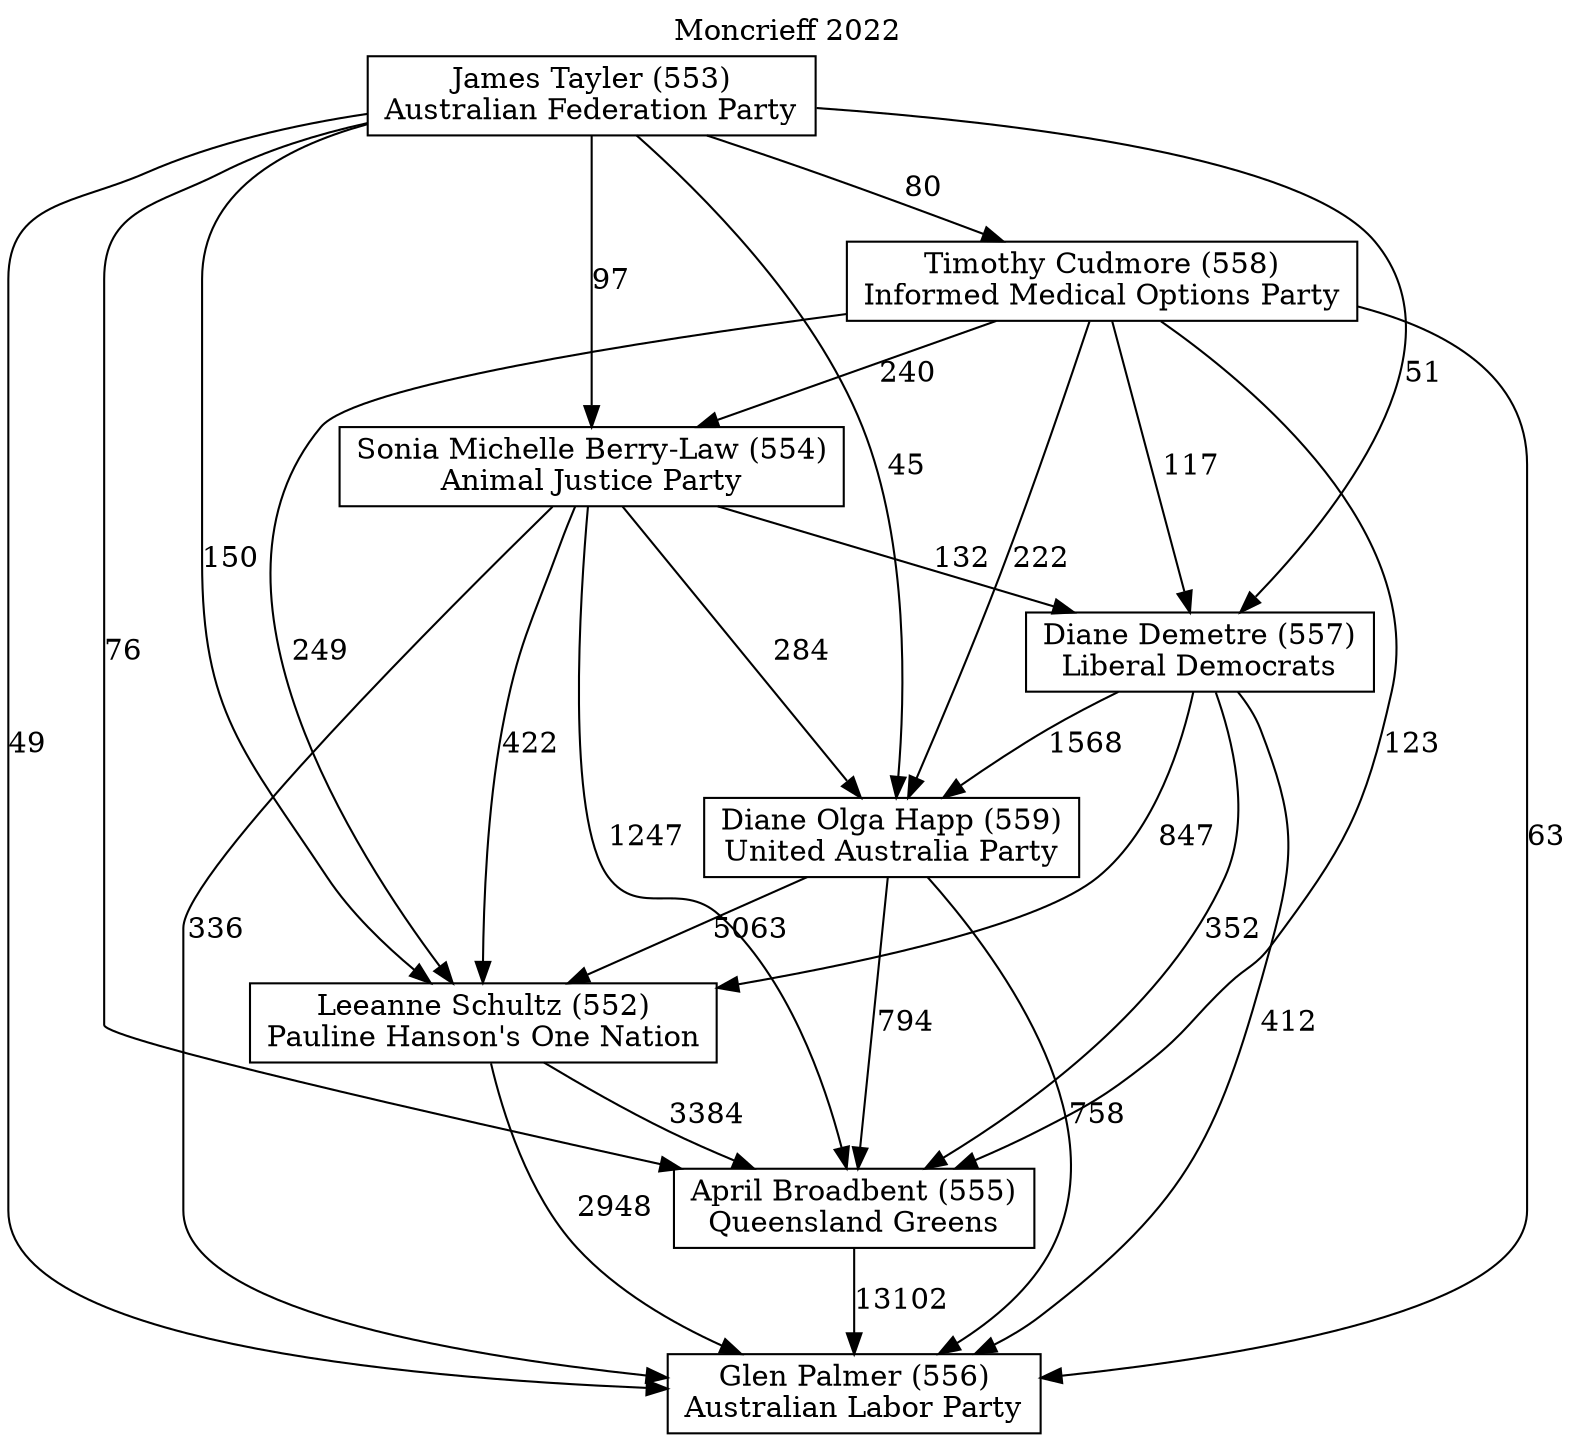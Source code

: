 // House preference flow
digraph "Glen Palmer (556)_Moncrieff_2022" {
	graph [label="Moncrieff 2022" labelloc=t mclimit=10]
	node [shape=box]
	"James Tayler (553)" [label="James Tayler (553)
Australian Federation Party"]
	"Timothy Cudmore (558)" [label="Timothy Cudmore (558)
Informed Medical Options Party"]
	"Diane Demetre (557)" [label="Diane Demetre (557)
Liberal Democrats"]
	"April Broadbent (555)" [label="April Broadbent (555)
Queensland Greens"]
	"Leeanne Schultz (552)" [label="Leeanne Schultz (552)
Pauline Hanson's One Nation"]
	"Glen Palmer (556)" [label="Glen Palmer (556)
Australian Labor Party"]
	"Diane Olga Happ (559)" [label="Diane Olga Happ (559)
United Australia Party"]
	"Sonia Michelle Berry-Law (554)" [label="Sonia Michelle Berry-Law (554)
Animal Justice Party"]
	"Sonia Michelle Berry-Law (554)" -> "Diane Olga Happ (559)" [label=284]
	"James Tayler (553)" -> "Timothy Cudmore (558)" [label=80]
	"Timothy Cudmore (558)" -> "Diane Olga Happ (559)" [label=222]
	"Diane Olga Happ (559)" -> "Leeanne Schultz (552)" [label=5063]
	"Leeanne Schultz (552)" -> "April Broadbent (555)" [label=3384]
	"Diane Demetre (557)" -> "Glen Palmer (556)" [label=412]
	"Timothy Cudmore (558)" -> "Diane Demetre (557)" [label=117]
	"Timothy Cudmore (558)" -> "Leeanne Schultz (552)" [label=249]
	"Diane Olga Happ (559)" -> "April Broadbent (555)" [label=794]
	"James Tayler (553)" -> "Diane Demetre (557)" [label=51]
	"James Tayler (553)" -> "Sonia Michelle Berry-Law (554)" [label=97]
	"Leeanne Schultz (552)" -> "Glen Palmer (556)" [label=2948]
	"Timothy Cudmore (558)" -> "April Broadbent (555)" [label=123]
	"Diane Demetre (557)" -> "April Broadbent (555)" [label=352]
	"Timothy Cudmore (558)" -> "Glen Palmer (556)" [label=63]
	"James Tayler (553)" -> "April Broadbent (555)" [label=76]
	"Sonia Michelle Berry-Law (554)" -> "Glen Palmer (556)" [label=336]
	"Diane Demetre (557)" -> "Diane Olga Happ (559)" [label=1568]
	"James Tayler (553)" -> "Glen Palmer (556)" [label=49]
	"April Broadbent (555)" -> "Glen Palmer (556)" [label=13102]
	"Sonia Michelle Berry-Law (554)" -> "Leeanne Schultz (552)" [label=422]
	"Diane Olga Happ (559)" -> "Glen Palmer (556)" [label=758]
	"Sonia Michelle Berry-Law (554)" -> "Diane Demetre (557)" [label=132]
	"Diane Demetre (557)" -> "Leeanne Schultz (552)" [label=847]
	"Sonia Michelle Berry-Law (554)" -> "April Broadbent (555)" [label=1247]
	"James Tayler (553)" -> "Diane Olga Happ (559)" [label=45]
	"Timothy Cudmore (558)" -> "Sonia Michelle Berry-Law (554)" [label=240]
	"James Tayler (553)" -> "Leeanne Schultz (552)" [label=150]
}
